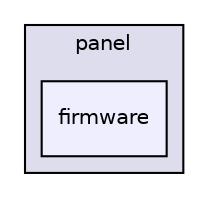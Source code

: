 digraph "Z:/Development/AeroQuadCommunicator/AeroQuadCommunicator/panel/firmware" {
  compound=true
  node [ fontsize="10", fontname="Helvetica"];
  edge [ labelfontsize="10", labelfontname="Helvetica"];
  subgraph clusterdir_d0ad9d8b5049107d08fae70e7ac21e52 {
    graph [ bgcolor="#ddddee", pencolor="black", label="panel" fontname="Helvetica", fontsize="10", URL="dir_d0ad9d8b5049107d08fae70e7ac21e52.html"]
  dir_69b7f6063b074a50a9acceee779c7050 [shape=box, label="firmware", style="filled", fillcolor="#eeeeff", pencolor="black", URL="dir_69b7f6063b074a50a9acceee779c7050.html"];
  }
}
